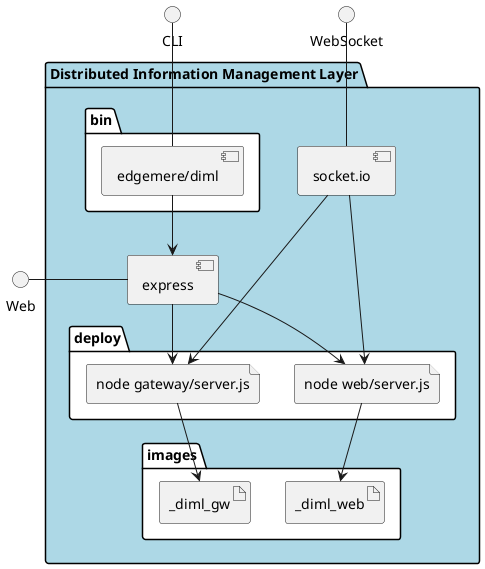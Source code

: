 @startuml
  interface CLI
  interface Web
  interface WebSocket
package "Distributed Information Management Layer" #lightblue {
  component express as REST
  component socket.io as socket
  folder bin #ffffff {
    component "edgemere/diml" as binName
  }
  binName --> REST

  folder deploy #ffffff {
  
    file "node web/server.js" as web_container
    REST --> web_container
    socket ---> web_container
  
    file "node gateway/server.js" as gateway_container
    REST --> gateway_container
    socket ---> gateway_container
  
  }
  folder images #ffffff {
  
      artifact _diml_web
      web_container --> _diml_web
    
      artifact _diml_gw
      gateway_container --> _diml_gw
    
  }
}
CLI -- binName
Web - REST
WebSocket -- socket

@enduml
